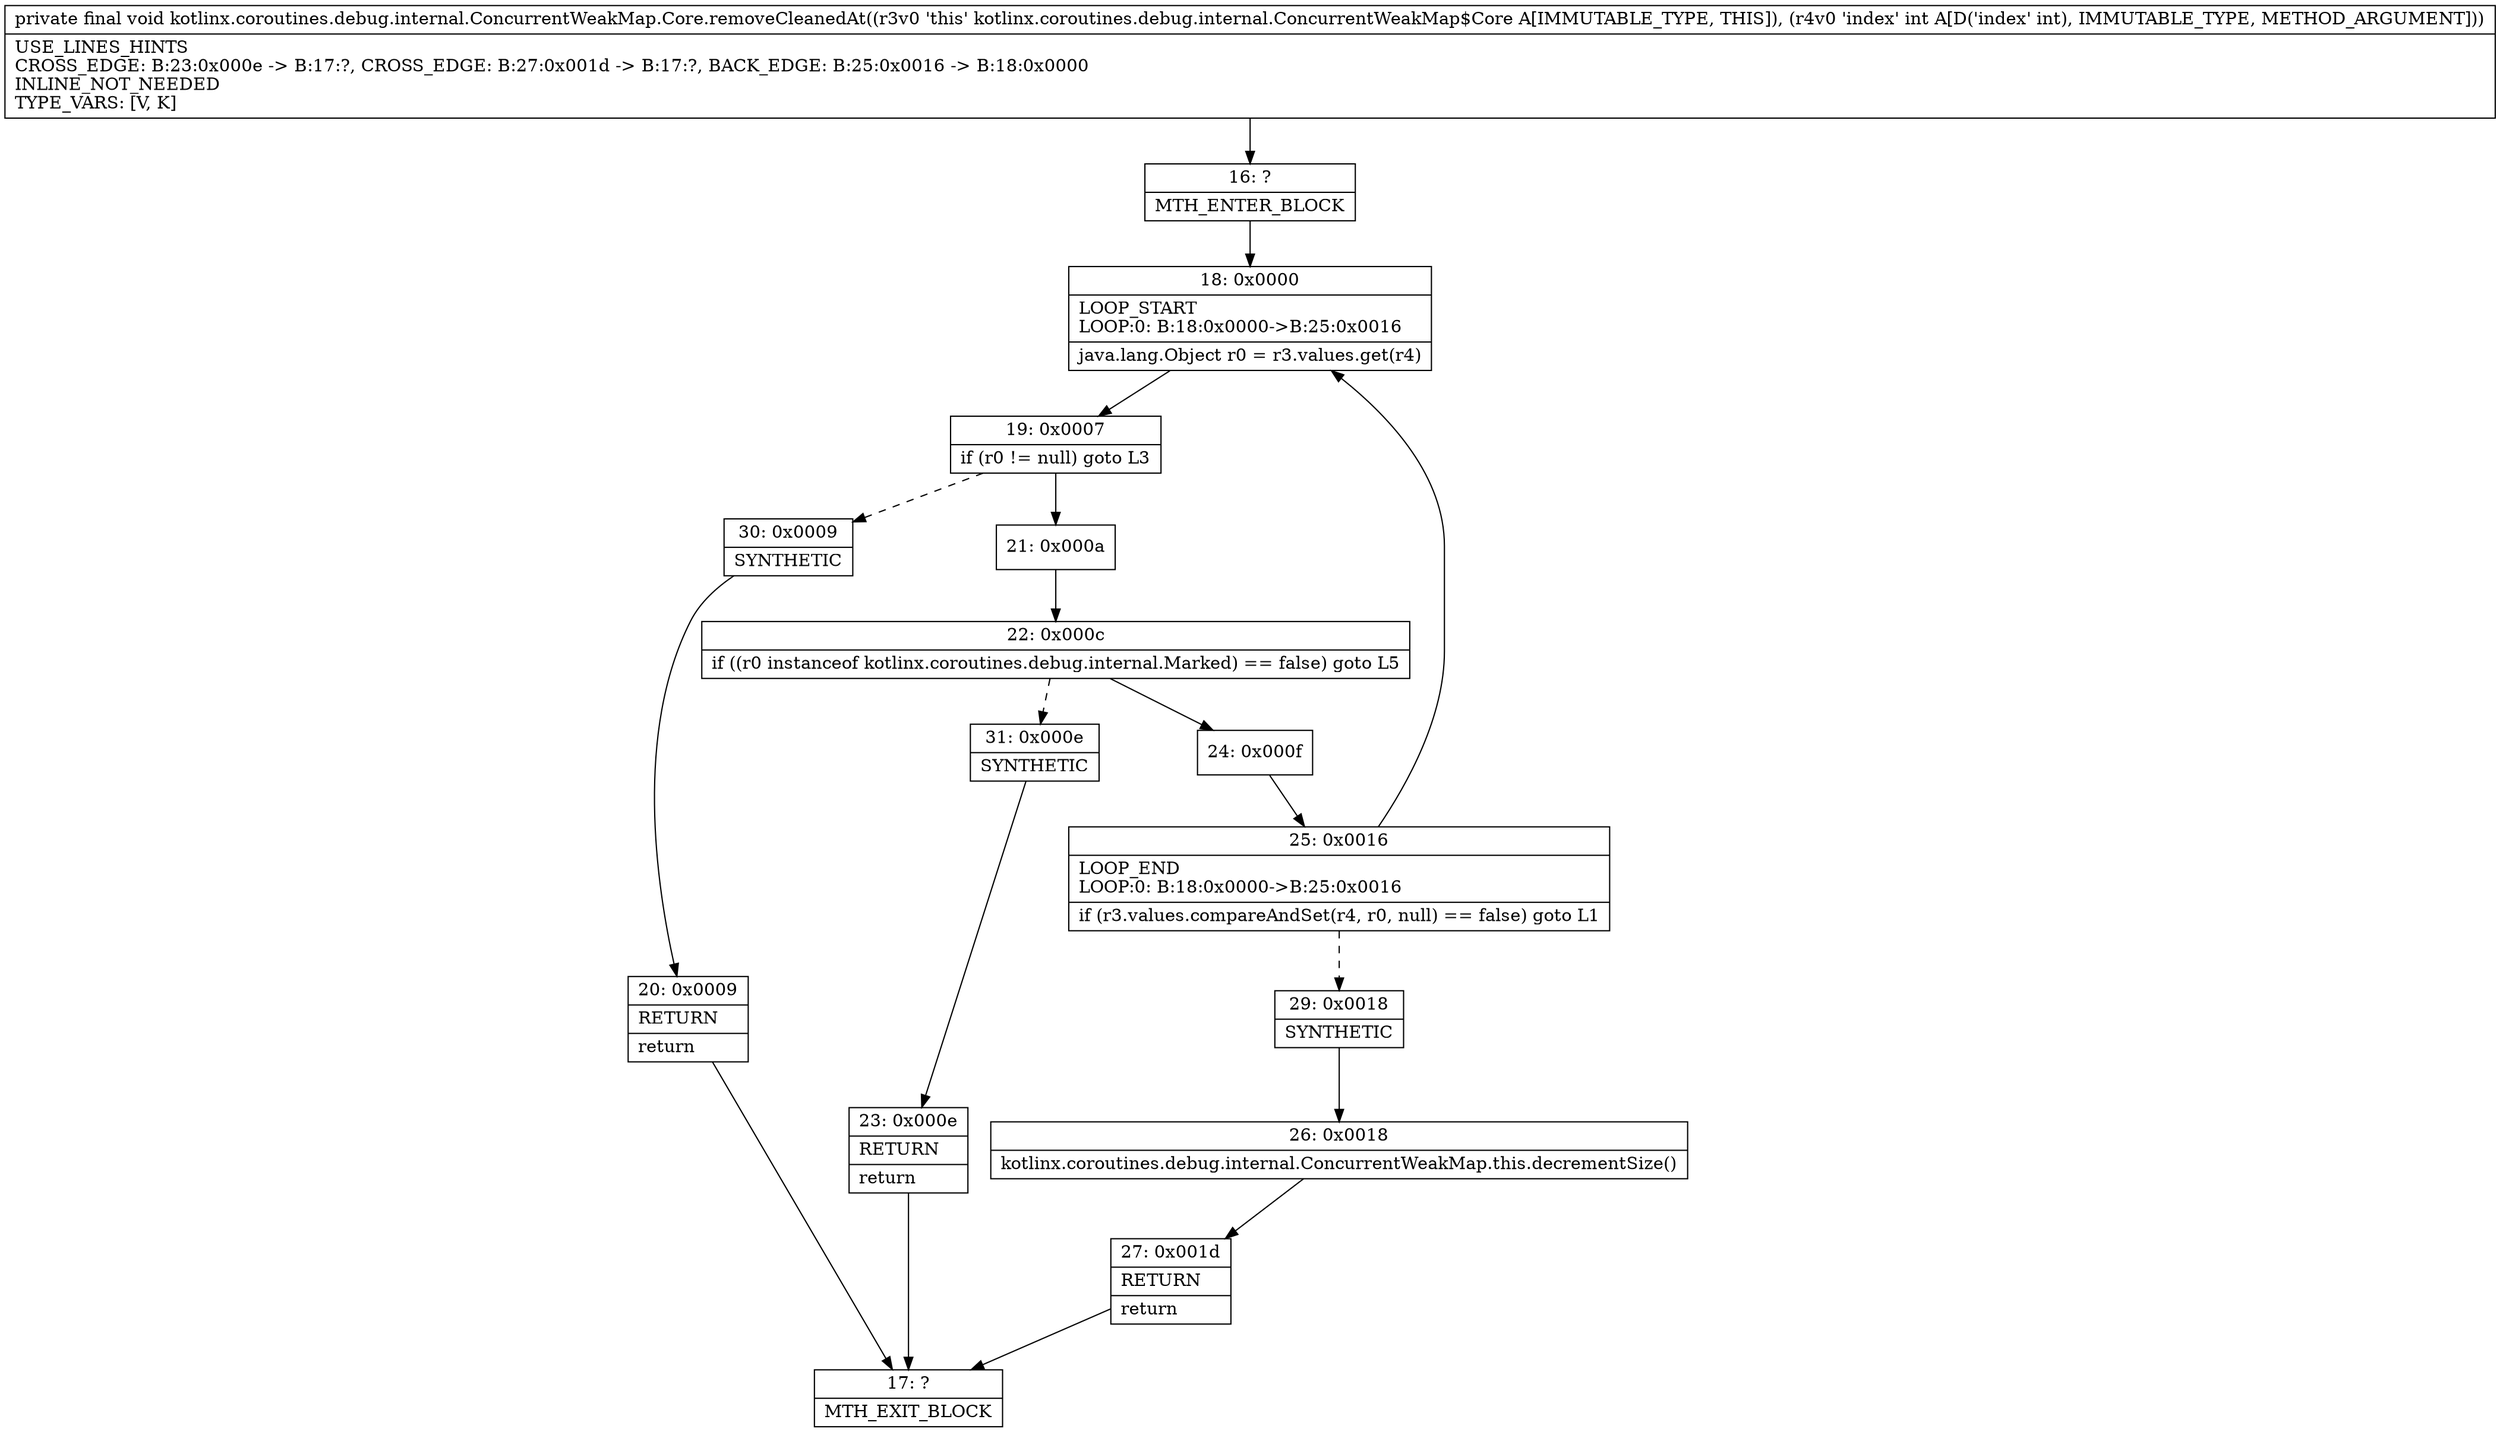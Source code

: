 digraph "CFG forkotlinx.coroutines.debug.internal.ConcurrentWeakMap.Core.removeCleanedAt(I)V" {
Node_16 [shape=record,label="{16\:\ ?|MTH_ENTER_BLOCK\l}"];
Node_18 [shape=record,label="{18\:\ 0x0000|LOOP_START\lLOOP:0: B:18:0x0000\-\>B:25:0x0016\l|java.lang.Object r0 = r3.values.get(r4)\l}"];
Node_19 [shape=record,label="{19\:\ 0x0007|if (r0 != null) goto L3\l}"];
Node_21 [shape=record,label="{21\:\ 0x000a}"];
Node_22 [shape=record,label="{22\:\ 0x000c|if ((r0 instanceof kotlinx.coroutines.debug.internal.Marked) == false) goto L5\l}"];
Node_24 [shape=record,label="{24\:\ 0x000f}"];
Node_25 [shape=record,label="{25\:\ 0x0016|LOOP_END\lLOOP:0: B:18:0x0000\-\>B:25:0x0016\l|if (r3.values.compareAndSet(r4, r0, null) == false) goto L1\l}"];
Node_29 [shape=record,label="{29\:\ 0x0018|SYNTHETIC\l}"];
Node_26 [shape=record,label="{26\:\ 0x0018|kotlinx.coroutines.debug.internal.ConcurrentWeakMap.this.decrementSize()\l}"];
Node_27 [shape=record,label="{27\:\ 0x001d|RETURN\l|return\l}"];
Node_17 [shape=record,label="{17\:\ ?|MTH_EXIT_BLOCK\l}"];
Node_31 [shape=record,label="{31\:\ 0x000e|SYNTHETIC\l}"];
Node_23 [shape=record,label="{23\:\ 0x000e|RETURN\l|return\l}"];
Node_30 [shape=record,label="{30\:\ 0x0009|SYNTHETIC\l}"];
Node_20 [shape=record,label="{20\:\ 0x0009|RETURN\l|return\l}"];
MethodNode[shape=record,label="{private final void kotlinx.coroutines.debug.internal.ConcurrentWeakMap.Core.removeCleanedAt((r3v0 'this' kotlinx.coroutines.debug.internal.ConcurrentWeakMap$Core A[IMMUTABLE_TYPE, THIS]), (r4v0 'index' int A[D('index' int), IMMUTABLE_TYPE, METHOD_ARGUMENT]))  | USE_LINES_HINTS\lCROSS_EDGE: B:23:0x000e \-\> B:17:?, CROSS_EDGE: B:27:0x001d \-\> B:17:?, BACK_EDGE: B:25:0x0016 \-\> B:18:0x0000\lINLINE_NOT_NEEDED\lTYPE_VARS: [V, K]\l}"];
MethodNode -> Node_16;Node_16 -> Node_18;
Node_18 -> Node_19;
Node_19 -> Node_21;
Node_19 -> Node_30[style=dashed];
Node_21 -> Node_22;
Node_22 -> Node_24;
Node_22 -> Node_31[style=dashed];
Node_24 -> Node_25;
Node_25 -> Node_18;
Node_25 -> Node_29[style=dashed];
Node_29 -> Node_26;
Node_26 -> Node_27;
Node_27 -> Node_17;
Node_31 -> Node_23;
Node_23 -> Node_17;
Node_30 -> Node_20;
Node_20 -> Node_17;
}

